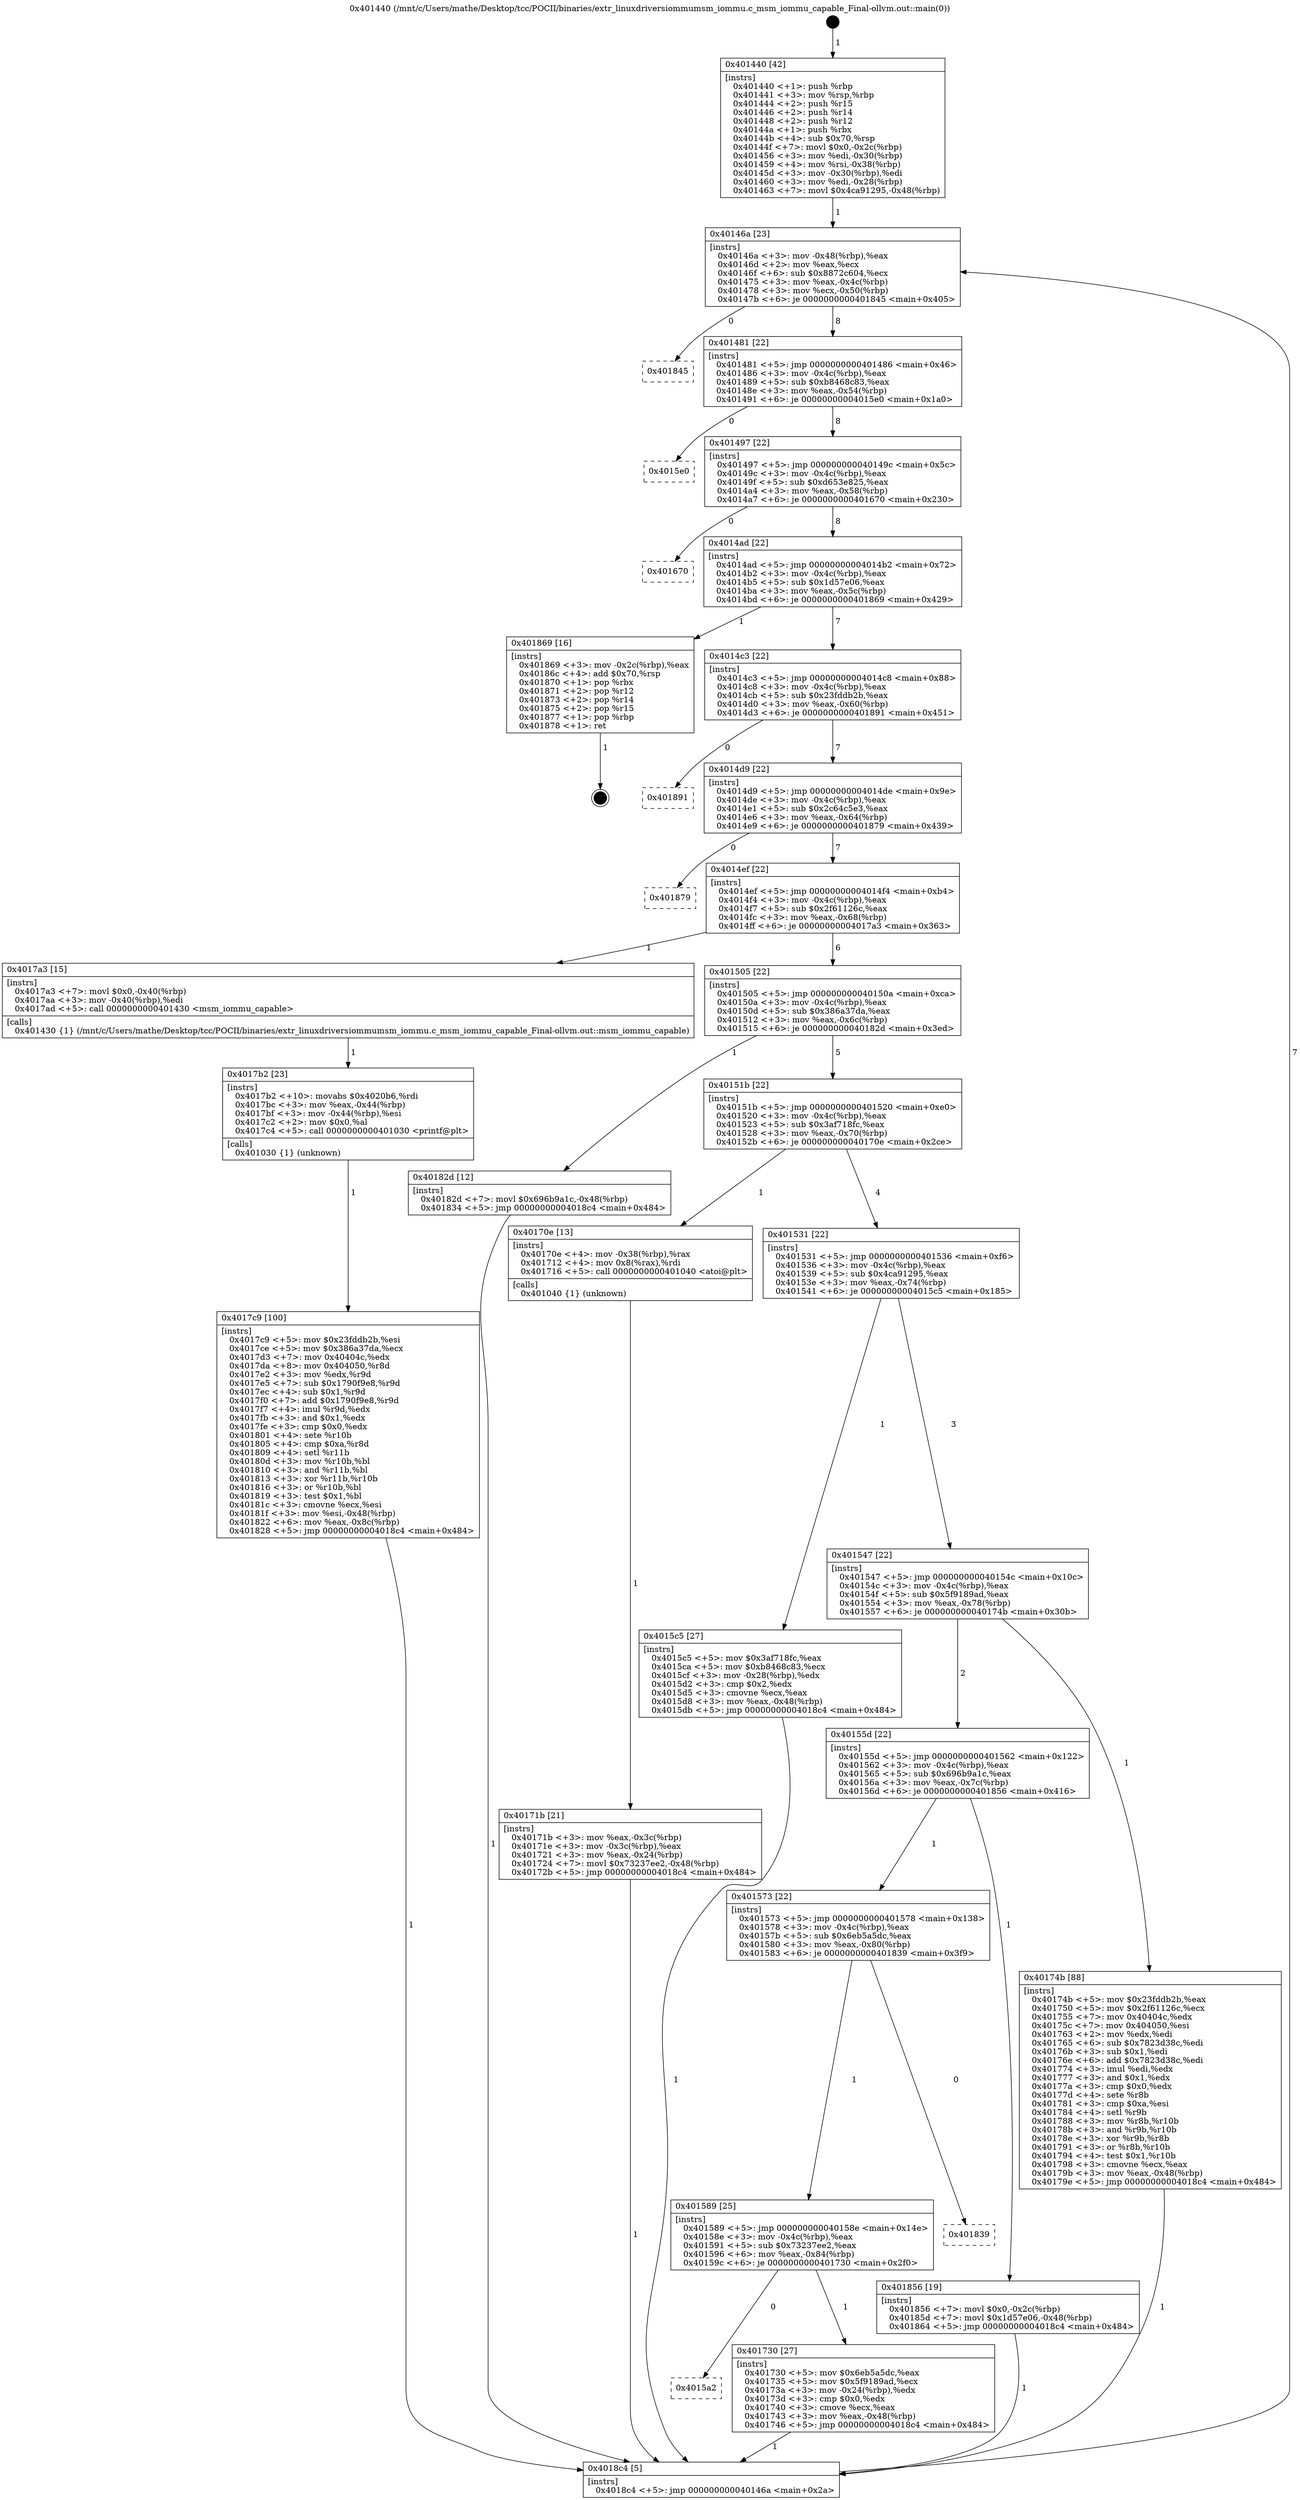 digraph "0x401440" {
  label = "0x401440 (/mnt/c/Users/mathe/Desktop/tcc/POCII/binaries/extr_linuxdriversiommumsm_iommu.c_msm_iommu_capable_Final-ollvm.out::main(0))"
  labelloc = "t"
  node[shape=record]

  Entry [label="",width=0.3,height=0.3,shape=circle,fillcolor=black,style=filled]
  "0x40146a" [label="{
     0x40146a [23]\l
     | [instrs]\l
     &nbsp;&nbsp;0x40146a \<+3\>: mov -0x48(%rbp),%eax\l
     &nbsp;&nbsp;0x40146d \<+2\>: mov %eax,%ecx\l
     &nbsp;&nbsp;0x40146f \<+6\>: sub $0x8872c604,%ecx\l
     &nbsp;&nbsp;0x401475 \<+3\>: mov %eax,-0x4c(%rbp)\l
     &nbsp;&nbsp;0x401478 \<+3\>: mov %ecx,-0x50(%rbp)\l
     &nbsp;&nbsp;0x40147b \<+6\>: je 0000000000401845 \<main+0x405\>\l
  }"]
  "0x401845" [label="{
     0x401845\l
  }", style=dashed]
  "0x401481" [label="{
     0x401481 [22]\l
     | [instrs]\l
     &nbsp;&nbsp;0x401481 \<+5\>: jmp 0000000000401486 \<main+0x46\>\l
     &nbsp;&nbsp;0x401486 \<+3\>: mov -0x4c(%rbp),%eax\l
     &nbsp;&nbsp;0x401489 \<+5\>: sub $0xb8468c83,%eax\l
     &nbsp;&nbsp;0x40148e \<+3\>: mov %eax,-0x54(%rbp)\l
     &nbsp;&nbsp;0x401491 \<+6\>: je 00000000004015e0 \<main+0x1a0\>\l
  }"]
  Exit [label="",width=0.3,height=0.3,shape=circle,fillcolor=black,style=filled,peripheries=2]
  "0x4015e0" [label="{
     0x4015e0\l
  }", style=dashed]
  "0x401497" [label="{
     0x401497 [22]\l
     | [instrs]\l
     &nbsp;&nbsp;0x401497 \<+5\>: jmp 000000000040149c \<main+0x5c\>\l
     &nbsp;&nbsp;0x40149c \<+3\>: mov -0x4c(%rbp),%eax\l
     &nbsp;&nbsp;0x40149f \<+5\>: sub $0xd653e825,%eax\l
     &nbsp;&nbsp;0x4014a4 \<+3\>: mov %eax,-0x58(%rbp)\l
     &nbsp;&nbsp;0x4014a7 \<+6\>: je 0000000000401670 \<main+0x230\>\l
  }"]
  "0x4017c9" [label="{
     0x4017c9 [100]\l
     | [instrs]\l
     &nbsp;&nbsp;0x4017c9 \<+5\>: mov $0x23fddb2b,%esi\l
     &nbsp;&nbsp;0x4017ce \<+5\>: mov $0x386a37da,%ecx\l
     &nbsp;&nbsp;0x4017d3 \<+7\>: mov 0x40404c,%edx\l
     &nbsp;&nbsp;0x4017da \<+8\>: mov 0x404050,%r8d\l
     &nbsp;&nbsp;0x4017e2 \<+3\>: mov %edx,%r9d\l
     &nbsp;&nbsp;0x4017e5 \<+7\>: sub $0x1790f9e8,%r9d\l
     &nbsp;&nbsp;0x4017ec \<+4\>: sub $0x1,%r9d\l
     &nbsp;&nbsp;0x4017f0 \<+7\>: add $0x1790f9e8,%r9d\l
     &nbsp;&nbsp;0x4017f7 \<+4\>: imul %r9d,%edx\l
     &nbsp;&nbsp;0x4017fb \<+3\>: and $0x1,%edx\l
     &nbsp;&nbsp;0x4017fe \<+3\>: cmp $0x0,%edx\l
     &nbsp;&nbsp;0x401801 \<+4\>: sete %r10b\l
     &nbsp;&nbsp;0x401805 \<+4\>: cmp $0xa,%r8d\l
     &nbsp;&nbsp;0x401809 \<+4\>: setl %r11b\l
     &nbsp;&nbsp;0x40180d \<+3\>: mov %r10b,%bl\l
     &nbsp;&nbsp;0x401810 \<+3\>: and %r11b,%bl\l
     &nbsp;&nbsp;0x401813 \<+3\>: xor %r11b,%r10b\l
     &nbsp;&nbsp;0x401816 \<+3\>: or %r10b,%bl\l
     &nbsp;&nbsp;0x401819 \<+3\>: test $0x1,%bl\l
     &nbsp;&nbsp;0x40181c \<+3\>: cmovne %ecx,%esi\l
     &nbsp;&nbsp;0x40181f \<+3\>: mov %esi,-0x48(%rbp)\l
     &nbsp;&nbsp;0x401822 \<+6\>: mov %eax,-0x8c(%rbp)\l
     &nbsp;&nbsp;0x401828 \<+5\>: jmp 00000000004018c4 \<main+0x484\>\l
  }"]
  "0x401670" [label="{
     0x401670\l
  }", style=dashed]
  "0x4014ad" [label="{
     0x4014ad [22]\l
     | [instrs]\l
     &nbsp;&nbsp;0x4014ad \<+5\>: jmp 00000000004014b2 \<main+0x72\>\l
     &nbsp;&nbsp;0x4014b2 \<+3\>: mov -0x4c(%rbp),%eax\l
     &nbsp;&nbsp;0x4014b5 \<+5\>: sub $0x1d57e06,%eax\l
     &nbsp;&nbsp;0x4014ba \<+3\>: mov %eax,-0x5c(%rbp)\l
     &nbsp;&nbsp;0x4014bd \<+6\>: je 0000000000401869 \<main+0x429\>\l
  }"]
  "0x4017b2" [label="{
     0x4017b2 [23]\l
     | [instrs]\l
     &nbsp;&nbsp;0x4017b2 \<+10\>: movabs $0x4020b6,%rdi\l
     &nbsp;&nbsp;0x4017bc \<+3\>: mov %eax,-0x44(%rbp)\l
     &nbsp;&nbsp;0x4017bf \<+3\>: mov -0x44(%rbp),%esi\l
     &nbsp;&nbsp;0x4017c2 \<+2\>: mov $0x0,%al\l
     &nbsp;&nbsp;0x4017c4 \<+5\>: call 0000000000401030 \<printf@plt\>\l
     | [calls]\l
     &nbsp;&nbsp;0x401030 \{1\} (unknown)\l
  }"]
  "0x401869" [label="{
     0x401869 [16]\l
     | [instrs]\l
     &nbsp;&nbsp;0x401869 \<+3\>: mov -0x2c(%rbp),%eax\l
     &nbsp;&nbsp;0x40186c \<+4\>: add $0x70,%rsp\l
     &nbsp;&nbsp;0x401870 \<+1\>: pop %rbx\l
     &nbsp;&nbsp;0x401871 \<+2\>: pop %r12\l
     &nbsp;&nbsp;0x401873 \<+2\>: pop %r14\l
     &nbsp;&nbsp;0x401875 \<+2\>: pop %r15\l
     &nbsp;&nbsp;0x401877 \<+1\>: pop %rbp\l
     &nbsp;&nbsp;0x401878 \<+1\>: ret\l
  }"]
  "0x4014c3" [label="{
     0x4014c3 [22]\l
     | [instrs]\l
     &nbsp;&nbsp;0x4014c3 \<+5\>: jmp 00000000004014c8 \<main+0x88\>\l
     &nbsp;&nbsp;0x4014c8 \<+3\>: mov -0x4c(%rbp),%eax\l
     &nbsp;&nbsp;0x4014cb \<+5\>: sub $0x23fddb2b,%eax\l
     &nbsp;&nbsp;0x4014d0 \<+3\>: mov %eax,-0x60(%rbp)\l
     &nbsp;&nbsp;0x4014d3 \<+6\>: je 0000000000401891 \<main+0x451\>\l
  }"]
  "0x4015a2" [label="{
     0x4015a2\l
  }", style=dashed]
  "0x401891" [label="{
     0x401891\l
  }", style=dashed]
  "0x4014d9" [label="{
     0x4014d9 [22]\l
     | [instrs]\l
     &nbsp;&nbsp;0x4014d9 \<+5\>: jmp 00000000004014de \<main+0x9e\>\l
     &nbsp;&nbsp;0x4014de \<+3\>: mov -0x4c(%rbp),%eax\l
     &nbsp;&nbsp;0x4014e1 \<+5\>: sub $0x2c64c5e3,%eax\l
     &nbsp;&nbsp;0x4014e6 \<+3\>: mov %eax,-0x64(%rbp)\l
     &nbsp;&nbsp;0x4014e9 \<+6\>: je 0000000000401879 \<main+0x439\>\l
  }"]
  "0x401730" [label="{
     0x401730 [27]\l
     | [instrs]\l
     &nbsp;&nbsp;0x401730 \<+5\>: mov $0x6eb5a5dc,%eax\l
     &nbsp;&nbsp;0x401735 \<+5\>: mov $0x5f9189ad,%ecx\l
     &nbsp;&nbsp;0x40173a \<+3\>: mov -0x24(%rbp),%edx\l
     &nbsp;&nbsp;0x40173d \<+3\>: cmp $0x0,%edx\l
     &nbsp;&nbsp;0x401740 \<+3\>: cmove %ecx,%eax\l
     &nbsp;&nbsp;0x401743 \<+3\>: mov %eax,-0x48(%rbp)\l
     &nbsp;&nbsp;0x401746 \<+5\>: jmp 00000000004018c4 \<main+0x484\>\l
  }"]
  "0x401879" [label="{
     0x401879\l
  }", style=dashed]
  "0x4014ef" [label="{
     0x4014ef [22]\l
     | [instrs]\l
     &nbsp;&nbsp;0x4014ef \<+5\>: jmp 00000000004014f4 \<main+0xb4\>\l
     &nbsp;&nbsp;0x4014f4 \<+3\>: mov -0x4c(%rbp),%eax\l
     &nbsp;&nbsp;0x4014f7 \<+5\>: sub $0x2f61126c,%eax\l
     &nbsp;&nbsp;0x4014fc \<+3\>: mov %eax,-0x68(%rbp)\l
     &nbsp;&nbsp;0x4014ff \<+6\>: je 00000000004017a3 \<main+0x363\>\l
  }"]
  "0x401589" [label="{
     0x401589 [25]\l
     | [instrs]\l
     &nbsp;&nbsp;0x401589 \<+5\>: jmp 000000000040158e \<main+0x14e\>\l
     &nbsp;&nbsp;0x40158e \<+3\>: mov -0x4c(%rbp),%eax\l
     &nbsp;&nbsp;0x401591 \<+5\>: sub $0x73237ee2,%eax\l
     &nbsp;&nbsp;0x401596 \<+6\>: mov %eax,-0x84(%rbp)\l
     &nbsp;&nbsp;0x40159c \<+6\>: je 0000000000401730 \<main+0x2f0\>\l
  }"]
  "0x4017a3" [label="{
     0x4017a3 [15]\l
     | [instrs]\l
     &nbsp;&nbsp;0x4017a3 \<+7\>: movl $0x0,-0x40(%rbp)\l
     &nbsp;&nbsp;0x4017aa \<+3\>: mov -0x40(%rbp),%edi\l
     &nbsp;&nbsp;0x4017ad \<+5\>: call 0000000000401430 \<msm_iommu_capable\>\l
     | [calls]\l
     &nbsp;&nbsp;0x401430 \{1\} (/mnt/c/Users/mathe/Desktop/tcc/POCII/binaries/extr_linuxdriversiommumsm_iommu.c_msm_iommu_capable_Final-ollvm.out::msm_iommu_capable)\l
  }"]
  "0x401505" [label="{
     0x401505 [22]\l
     | [instrs]\l
     &nbsp;&nbsp;0x401505 \<+5\>: jmp 000000000040150a \<main+0xca\>\l
     &nbsp;&nbsp;0x40150a \<+3\>: mov -0x4c(%rbp),%eax\l
     &nbsp;&nbsp;0x40150d \<+5\>: sub $0x386a37da,%eax\l
     &nbsp;&nbsp;0x401512 \<+3\>: mov %eax,-0x6c(%rbp)\l
     &nbsp;&nbsp;0x401515 \<+6\>: je 000000000040182d \<main+0x3ed\>\l
  }"]
  "0x401839" [label="{
     0x401839\l
  }", style=dashed]
  "0x40182d" [label="{
     0x40182d [12]\l
     | [instrs]\l
     &nbsp;&nbsp;0x40182d \<+7\>: movl $0x696b9a1c,-0x48(%rbp)\l
     &nbsp;&nbsp;0x401834 \<+5\>: jmp 00000000004018c4 \<main+0x484\>\l
  }"]
  "0x40151b" [label="{
     0x40151b [22]\l
     | [instrs]\l
     &nbsp;&nbsp;0x40151b \<+5\>: jmp 0000000000401520 \<main+0xe0\>\l
     &nbsp;&nbsp;0x401520 \<+3\>: mov -0x4c(%rbp),%eax\l
     &nbsp;&nbsp;0x401523 \<+5\>: sub $0x3af718fc,%eax\l
     &nbsp;&nbsp;0x401528 \<+3\>: mov %eax,-0x70(%rbp)\l
     &nbsp;&nbsp;0x40152b \<+6\>: je 000000000040170e \<main+0x2ce\>\l
  }"]
  "0x401573" [label="{
     0x401573 [22]\l
     | [instrs]\l
     &nbsp;&nbsp;0x401573 \<+5\>: jmp 0000000000401578 \<main+0x138\>\l
     &nbsp;&nbsp;0x401578 \<+3\>: mov -0x4c(%rbp),%eax\l
     &nbsp;&nbsp;0x40157b \<+5\>: sub $0x6eb5a5dc,%eax\l
     &nbsp;&nbsp;0x401580 \<+3\>: mov %eax,-0x80(%rbp)\l
     &nbsp;&nbsp;0x401583 \<+6\>: je 0000000000401839 \<main+0x3f9\>\l
  }"]
  "0x40170e" [label="{
     0x40170e [13]\l
     | [instrs]\l
     &nbsp;&nbsp;0x40170e \<+4\>: mov -0x38(%rbp),%rax\l
     &nbsp;&nbsp;0x401712 \<+4\>: mov 0x8(%rax),%rdi\l
     &nbsp;&nbsp;0x401716 \<+5\>: call 0000000000401040 \<atoi@plt\>\l
     | [calls]\l
     &nbsp;&nbsp;0x401040 \{1\} (unknown)\l
  }"]
  "0x401531" [label="{
     0x401531 [22]\l
     | [instrs]\l
     &nbsp;&nbsp;0x401531 \<+5\>: jmp 0000000000401536 \<main+0xf6\>\l
     &nbsp;&nbsp;0x401536 \<+3\>: mov -0x4c(%rbp),%eax\l
     &nbsp;&nbsp;0x401539 \<+5\>: sub $0x4ca91295,%eax\l
     &nbsp;&nbsp;0x40153e \<+3\>: mov %eax,-0x74(%rbp)\l
     &nbsp;&nbsp;0x401541 \<+6\>: je 00000000004015c5 \<main+0x185\>\l
  }"]
  "0x401856" [label="{
     0x401856 [19]\l
     | [instrs]\l
     &nbsp;&nbsp;0x401856 \<+7\>: movl $0x0,-0x2c(%rbp)\l
     &nbsp;&nbsp;0x40185d \<+7\>: movl $0x1d57e06,-0x48(%rbp)\l
     &nbsp;&nbsp;0x401864 \<+5\>: jmp 00000000004018c4 \<main+0x484\>\l
  }"]
  "0x4015c5" [label="{
     0x4015c5 [27]\l
     | [instrs]\l
     &nbsp;&nbsp;0x4015c5 \<+5\>: mov $0x3af718fc,%eax\l
     &nbsp;&nbsp;0x4015ca \<+5\>: mov $0xb8468c83,%ecx\l
     &nbsp;&nbsp;0x4015cf \<+3\>: mov -0x28(%rbp),%edx\l
     &nbsp;&nbsp;0x4015d2 \<+3\>: cmp $0x2,%edx\l
     &nbsp;&nbsp;0x4015d5 \<+3\>: cmovne %ecx,%eax\l
     &nbsp;&nbsp;0x4015d8 \<+3\>: mov %eax,-0x48(%rbp)\l
     &nbsp;&nbsp;0x4015db \<+5\>: jmp 00000000004018c4 \<main+0x484\>\l
  }"]
  "0x401547" [label="{
     0x401547 [22]\l
     | [instrs]\l
     &nbsp;&nbsp;0x401547 \<+5\>: jmp 000000000040154c \<main+0x10c\>\l
     &nbsp;&nbsp;0x40154c \<+3\>: mov -0x4c(%rbp),%eax\l
     &nbsp;&nbsp;0x40154f \<+5\>: sub $0x5f9189ad,%eax\l
     &nbsp;&nbsp;0x401554 \<+3\>: mov %eax,-0x78(%rbp)\l
     &nbsp;&nbsp;0x401557 \<+6\>: je 000000000040174b \<main+0x30b\>\l
  }"]
  "0x4018c4" [label="{
     0x4018c4 [5]\l
     | [instrs]\l
     &nbsp;&nbsp;0x4018c4 \<+5\>: jmp 000000000040146a \<main+0x2a\>\l
  }"]
  "0x401440" [label="{
     0x401440 [42]\l
     | [instrs]\l
     &nbsp;&nbsp;0x401440 \<+1\>: push %rbp\l
     &nbsp;&nbsp;0x401441 \<+3\>: mov %rsp,%rbp\l
     &nbsp;&nbsp;0x401444 \<+2\>: push %r15\l
     &nbsp;&nbsp;0x401446 \<+2\>: push %r14\l
     &nbsp;&nbsp;0x401448 \<+2\>: push %r12\l
     &nbsp;&nbsp;0x40144a \<+1\>: push %rbx\l
     &nbsp;&nbsp;0x40144b \<+4\>: sub $0x70,%rsp\l
     &nbsp;&nbsp;0x40144f \<+7\>: movl $0x0,-0x2c(%rbp)\l
     &nbsp;&nbsp;0x401456 \<+3\>: mov %edi,-0x30(%rbp)\l
     &nbsp;&nbsp;0x401459 \<+4\>: mov %rsi,-0x38(%rbp)\l
     &nbsp;&nbsp;0x40145d \<+3\>: mov -0x30(%rbp),%edi\l
     &nbsp;&nbsp;0x401460 \<+3\>: mov %edi,-0x28(%rbp)\l
     &nbsp;&nbsp;0x401463 \<+7\>: movl $0x4ca91295,-0x48(%rbp)\l
  }"]
  "0x40171b" [label="{
     0x40171b [21]\l
     | [instrs]\l
     &nbsp;&nbsp;0x40171b \<+3\>: mov %eax,-0x3c(%rbp)\l
     &nbsp;&nbsp;0x40171e \<+3\>: mov -0x3c(%rbp),%eax\l
     &nbsp;&nbsp;0x401721 \<+3\>: mov %eax,-0x24(%rbp)\l
     &nbsp;&nbsp;0x401724 \<+7\>: movl $0x73237ee2,-0x48(%rbp)\l
     &nbsp;&nbsp;0x40172b \<+5\>: jmp 00000000004018c4 \<main+0x484\>\l
  }"]
  "0x40155d" [label="{
     0x40155d [22]\l
     | [instrs]\l
     &nbsp;&nbsp;0x40155d \<+5\>: jmp 0000000000401562 \<main+0x122\>\l
     &nbsp;&nbsp;0x401562 \<+3\>: mov -0x4c(%rbp),%eax\l
     &nbsp;&nbsp;0x401565 \<+5\>: sub $0x696b9a1c,%eax\l
     &nbsp;&nbsp;0x40156a \<+3\>: mov %eax,-0x7c(%rbp)\l
     &nbsp;&nbsp;0x40156d \<+6\>: je 0000000000401856 \<main+0x416\>\l
  }"]
  "0x40174b" [label="{
     0x40174b [88]\l
     | [instrs]\l
     &nbsp;&nbsp;0x40174b \<+5\>: mov $0x23fddb2b,%eax\l
     &nbsp;&nbsp;0x401750 \<+5\>: mov $0x2f61126c,%ecx\l
     &nbsp;&nbsp;0x401755 \<+7\>: mov 0x40404c,%edx\l
     &nbsp;&nbsp;0x40175c \<+7\>: mov 0x404050,%esi\l
     &nbsp;&nbsp;0x401763 \<+2\>: mov %edx,%edi\l
     &nbsp;&nbsp;0x401765 \<+6\>: sub $0x7823d38c,%edi\l
     &nbsp;&nbsp;0x40176b \<+3\>: sub $0x1,%edi\l
     &nbsp;&nbsp;0x40176e \<+6\>: add $0x7823d38c,%edi\l
     &nbsp;&nbsp;0x401774 \<+3\>: imul %edi,%edx\l
     &nbsp;&nbsp;0x401777 \<+3\>: and $0x1,%edx\l
     &nbsp;&nbsp;0x40177a \<+3\>: cmp $0x0,%edx\l
     &nbsp;&nbsp;0x40177d \<+4\>: sete %r8b\l
     &nbsp;&nbsp;0x401781 \<+3\>: cmp $0xa,%esi\l
     &nbsp;&nbsp;0x401784 \<+4\>: setl %r9b\l
     &nbsp;&nbsp;0x401788 \<+3\>: mov %r8b,%r10b\l
     &nbsp;&nbsp;0x40178b \<+3\>: and %r9b,%r10b\l
     &nbsp;&nbsp;0x40178e \<+3\>: xor %r9b,%r8b\l
     &nbsp;&nbsp;0x401791 \<+3\>: or %r8b,%r10b\l
     &nbsp;&nbsp;0x401794 \<+4\>: test $0x1,%r10b\l
     &nbsp;&nbsp;0x401798 \<+3\>: cmovne %ecx,%eax\l
     &nbsp;&nbsp;0x40179b \<+3\>: mov %eax,-0x48(%rbp)\l
     &nbsp;&nbsp;0x40179e \<+5\>: jmp 00000000004018c4 \<main+0x484\>\l
  }"]
  Entry -> "0x401440" [label=" 1"]
  "0x40146a" -> "0x401845" [label=" 0"]
  "0x40146a" -> "0x401481" [label=" 8"]
  "0x401869" -> Exit [label=" 1"]
  "0x401481" -> "0x4015e0" [label=" 0"]
  "0x401481" -> "0x401497" [label=" 8"]
  "0x401856" -> "0x4018c4" [label=" 1"]
  "0x401497" -> "0x401670" [label=" 0"]
  "0x401497" -> "0x4014ad" [label=" 8"]
  "0x40182d" -> "0x4018c4" [label=" 1"]
  "0x4014ad" -> "0x401869" [label=" 1"]
  "0x4014ad" -> "0x4014c3" [label=" 7"]
  "0x4017c9" -> "0x4018c4" [label=" 1"]
  "0x4014c3" -> "0x401891" [label=" 0"]
  "0x4014c3" -> "0x4014d9" [label=" 7"]
  "0x4017b2" -> "0x4017c9" [label=" 1"]
  "0x4014d9" -> "0x401879" [label=" 0"]
  "0x4014d9" -> "0x4014ef" [label=" 7"]
  "0x4017a3" -> "0x4017b2" [label=" 1"]
  "0x4014ef" -> "0x4017a3" [label=" 1"]
  "0x4014ef" -> "0x401505" [label=" 6"]
  "0x401730" -> "0x4018c4" [label=" 1"]
  "0x401505" -> "0x40182d" [label=" 1"]
  "0x401505" -> "0x40151b" [label=" 5"]
  "0x401589" -> "0x4015a2" [label=" 0"]
  "0x40151b" -> "0x40170e" [label=" 1"]
  "0x40151b" -> "0x401531" [label=" 4"]
  "0x40174b" -> "0x4018c4" [label=" 1"]
  "0x401531" -> "0x4015c5" [label=" 1"]
  "0x401531" -> "0x401547" [label=" 3"]
  "0x4015c5" -> "0x4018c4" [label=" 1"]
  "0x401440" -> "0x40146a" [label=" 1"]
  "0x4018c4" -> "0x40146a" [label=" 7"]
  "0x40170e" -> "0x40171b" [label=" 1"]
  "0x40171b" -> "0x4018c4" [label=" 1"]
  "0x401573" -> "0x401589" [label=" 1"]
  "0x401547" -> "0x40174b" [label=" 1"]
  "0x401547" -> "0x40155d" [label=" 2"]
  "0x401573" -> "0x401839" [label=" 0"]
  "0x40155d" -> "0x401856" [label=" 1"]
  "0x40155d" -> "0x401573" [label=" 1"]
  "0x401589" -> "0x401730" [label=" 1"]
}
